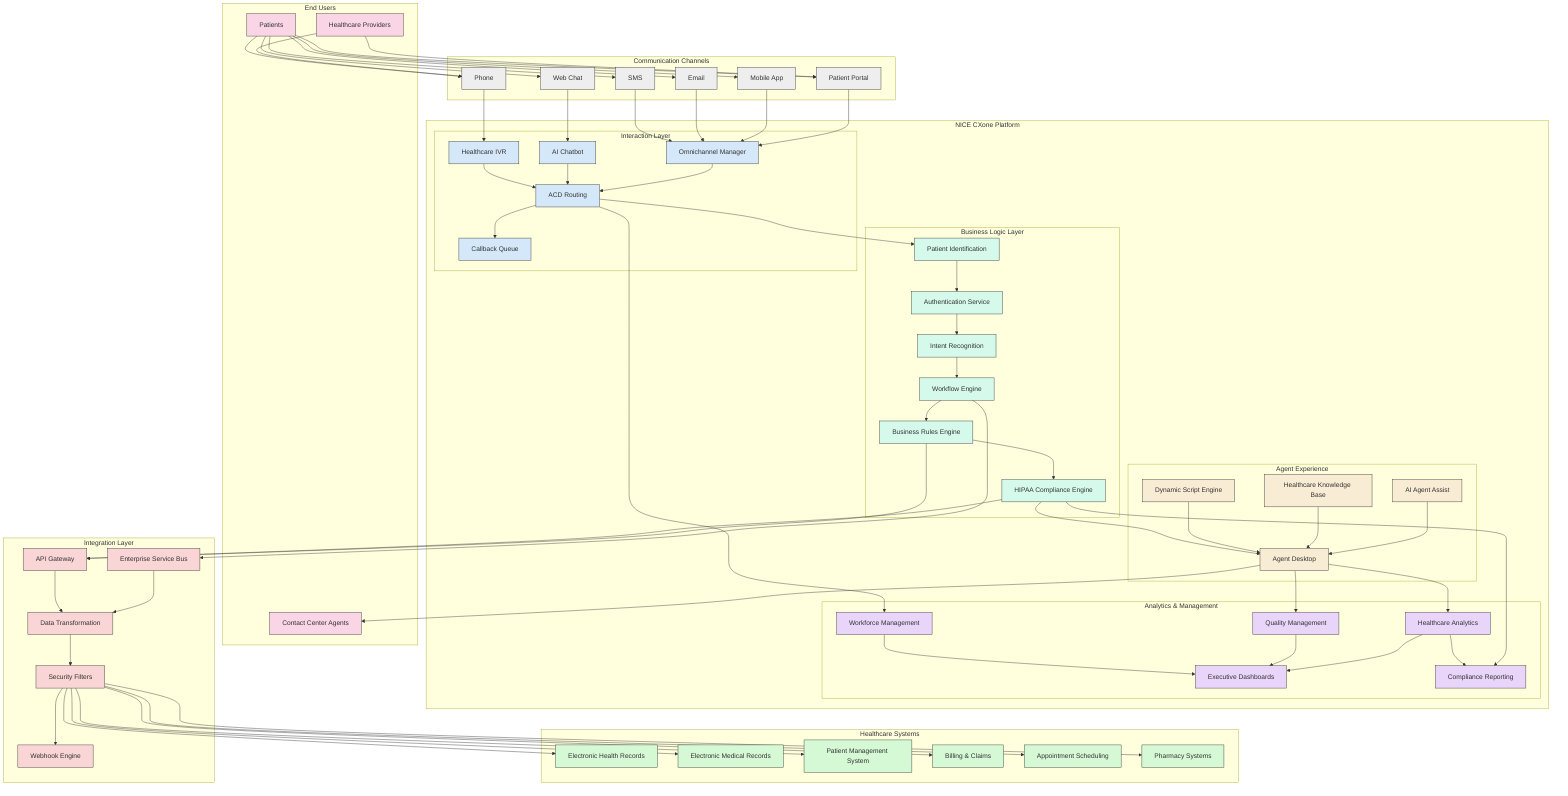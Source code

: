 graph TB
    subgraph "End Users"
        Patients[Patients]
        Providers[Healthcare Providers]
        Agents[Contact Center Agents]
    end

    subgraph "Communication Channels"
        Phone[Phone]
        Chat[Web Chat]
        SMS[SMS]
        Email[Email]
        MobileApp[Mobile App]
        PatientPortal[Patient Portal]
    end

    subgraph "NICE CXone Platform"
        subgraph "Interaction Layer"
            ACD["ACD Routing"]
            IVR["Healthcare IVR"]
            Callback["Callback Queue"]
            ChatBot["AI Chatbot"]
            Omnichannel["Omnichannel Manager"]
        end

        subgraph "Business Logic Layer"
            PatientID["Patient Identification"]
            Authentication["Authentication Service"]
            IntentEngine["Intent Recognition"]
            WorkflowEngine["Workflow Engine"]
            BusinessRules["Business Rules Engine"]
            ComplianceEngine["HIPAA Compliance Engine"]
        end

        subgraph "Agent Experience"
            Desktop["Agent Desktop"]
            ScriptEngine["Dynamic Script Engine"]
            KnowledgeBase["Healthcare Knowledge Base"]
            AgentAssist["AI Agent Assist"]
        end

        subgraph "Analytics & Management"
            WFM["Workforce Management"]
            QM["Quality Management"]
            Analytics["Healthcare Analytics"]
            Dashboards["Executive Dashboards"]
            Reporting["Compliance Reporting"]
        end
    end

    subgraph "Integration Layer"
        APIGateway["API Gateway"]
        IntegrationBus["Enterprise Service Bus"]
        DataTransform["Data Transformation"]
        SecurityFilters["Security Filters"]
        WebhookEngine["Webhook Engine"]
    end

    subgraph "Healthcare Systems"
        EHR["Electronic Health Records"]
        EMR["Electronic Medical Records"]
        PatientMgmt["Patient Management System"]
        Billing["Billing & Claims"]
        Scheduling["Appointment Scheduling"]
        Pharmacy["Pharmacy Systems"]
    end

    %% Connect End Users to Channels
    Patients --> Phone
    Patients --> Chat
    Patients --> SMS
    Patients --> Email
    Patients --> MobileApp
    Patients --> PatientPortal
    Providers --> Phone
    Providers --> PatientPortal
    
    %% Connect Channels to CXone Platform
    Phone --> IVR
    Chat --> ChatBot
    SMS --> Omnichannel
    Email --> Omnichannel
    MobileApp --> Omnichannel
    PatientPortal --> Omnichannel
    
    %% Connect Interaction Layer
    IVR --> ACD
    ChatBot --> ACD
    Omnichannel --> ACD
    ACD --> Callback
    
    %% Connect Business Logic Layer
    ACD --> PatientID
    PatientID --> Authentication
    Authentication --> IntentEngine
    IntentEngine --> WorkflowEngine
    WorkflowEngine --> BusinessRules
    BusinessRules --> ComplianceEngine
    
    %% Connect to Agent Experience
    ComplianceEngine --> Desktop
    ScriptEngine --> Desktop
    KnowledgeBase --> Desktop
    AgentAssist --> Desktop
    Desktop --> Agents
    
    %% Connect Analytics
    Desktop --> Analytics
    Desktop --> QM
    ACD --> WFM
    WFM --> Dashboards
    QM --> Dashboards
    Analytics --> Dashboards
    Analytics --> Reporting
    ComplianceEngine --> Reporting
    
    %% Connect to Integration Layer
    ComplianceEngine --> APIGateway
    BusinessRules --> APIGateway
    WorkflowEngine --> IntegrationBus
    APIGateway --> DataTransform
    IntegrationBus --> DataTransform
    DataTransform --> SecurityFilters
    SecurityFilters --> WebhookEngine
    
    %% Connect to Healthcare Systems
    SecurityFilters --> EHR
    SecurityFilters --> EMR
    SecurityFilters --> PatientMgmt
    SecurityFilters --> Billing
    SecurityFilters --> Scheduling
    SecurityFilters --> Pharmacy
    
    %% Styling
    classDef endUsers fill:#f9d5e5,stroke:#333,stroke-width:1px
    classDef channels fill:#eeeeee,stroke:#333,stroke-width:1px
    classDef interaction fill:#d5e8f9,stroke:#333,stroke-width:1px
    classDef business fill:#d5f9eb,stroke:#333,stroke-width:1px
    classDef agent fill:#f9ecd5,stroke:#333,stroke-width:1px
    classDef analytics fill:#e8d5f9,stroke:#333,stroke-width:1px
    classDef integration fill:#f9d5d5,stroke:#333,stroke-width:1px
    classDef healthcare fill:#d5f9d5,stroke:#333,stroke-width:1px
    
    class Patients,Providers,Agents endUsers
    class Phone,Chat,SMS,Email,MobileApp,PatientPortal channels
    class ACD,IVR,Callback,ChatBot,Omnichannel interaction
    class PatientID,Authentication,IntentEngine,WorkflowEngine,BusinessRules,ComplianceEngine business
    class Desktop,ScriptEngine,KnowledgeBase,AgentAssist agent
    class WFM,QM,Analytics,Dashboards,Reporting analytics
    class APIGateway,IntegrationBus,DataTransform,SecurityFilters,WebhookEngine integration
    class EHR,EMR,PatientMgmt,Billing,Scheduling,Pharmacy healthcare